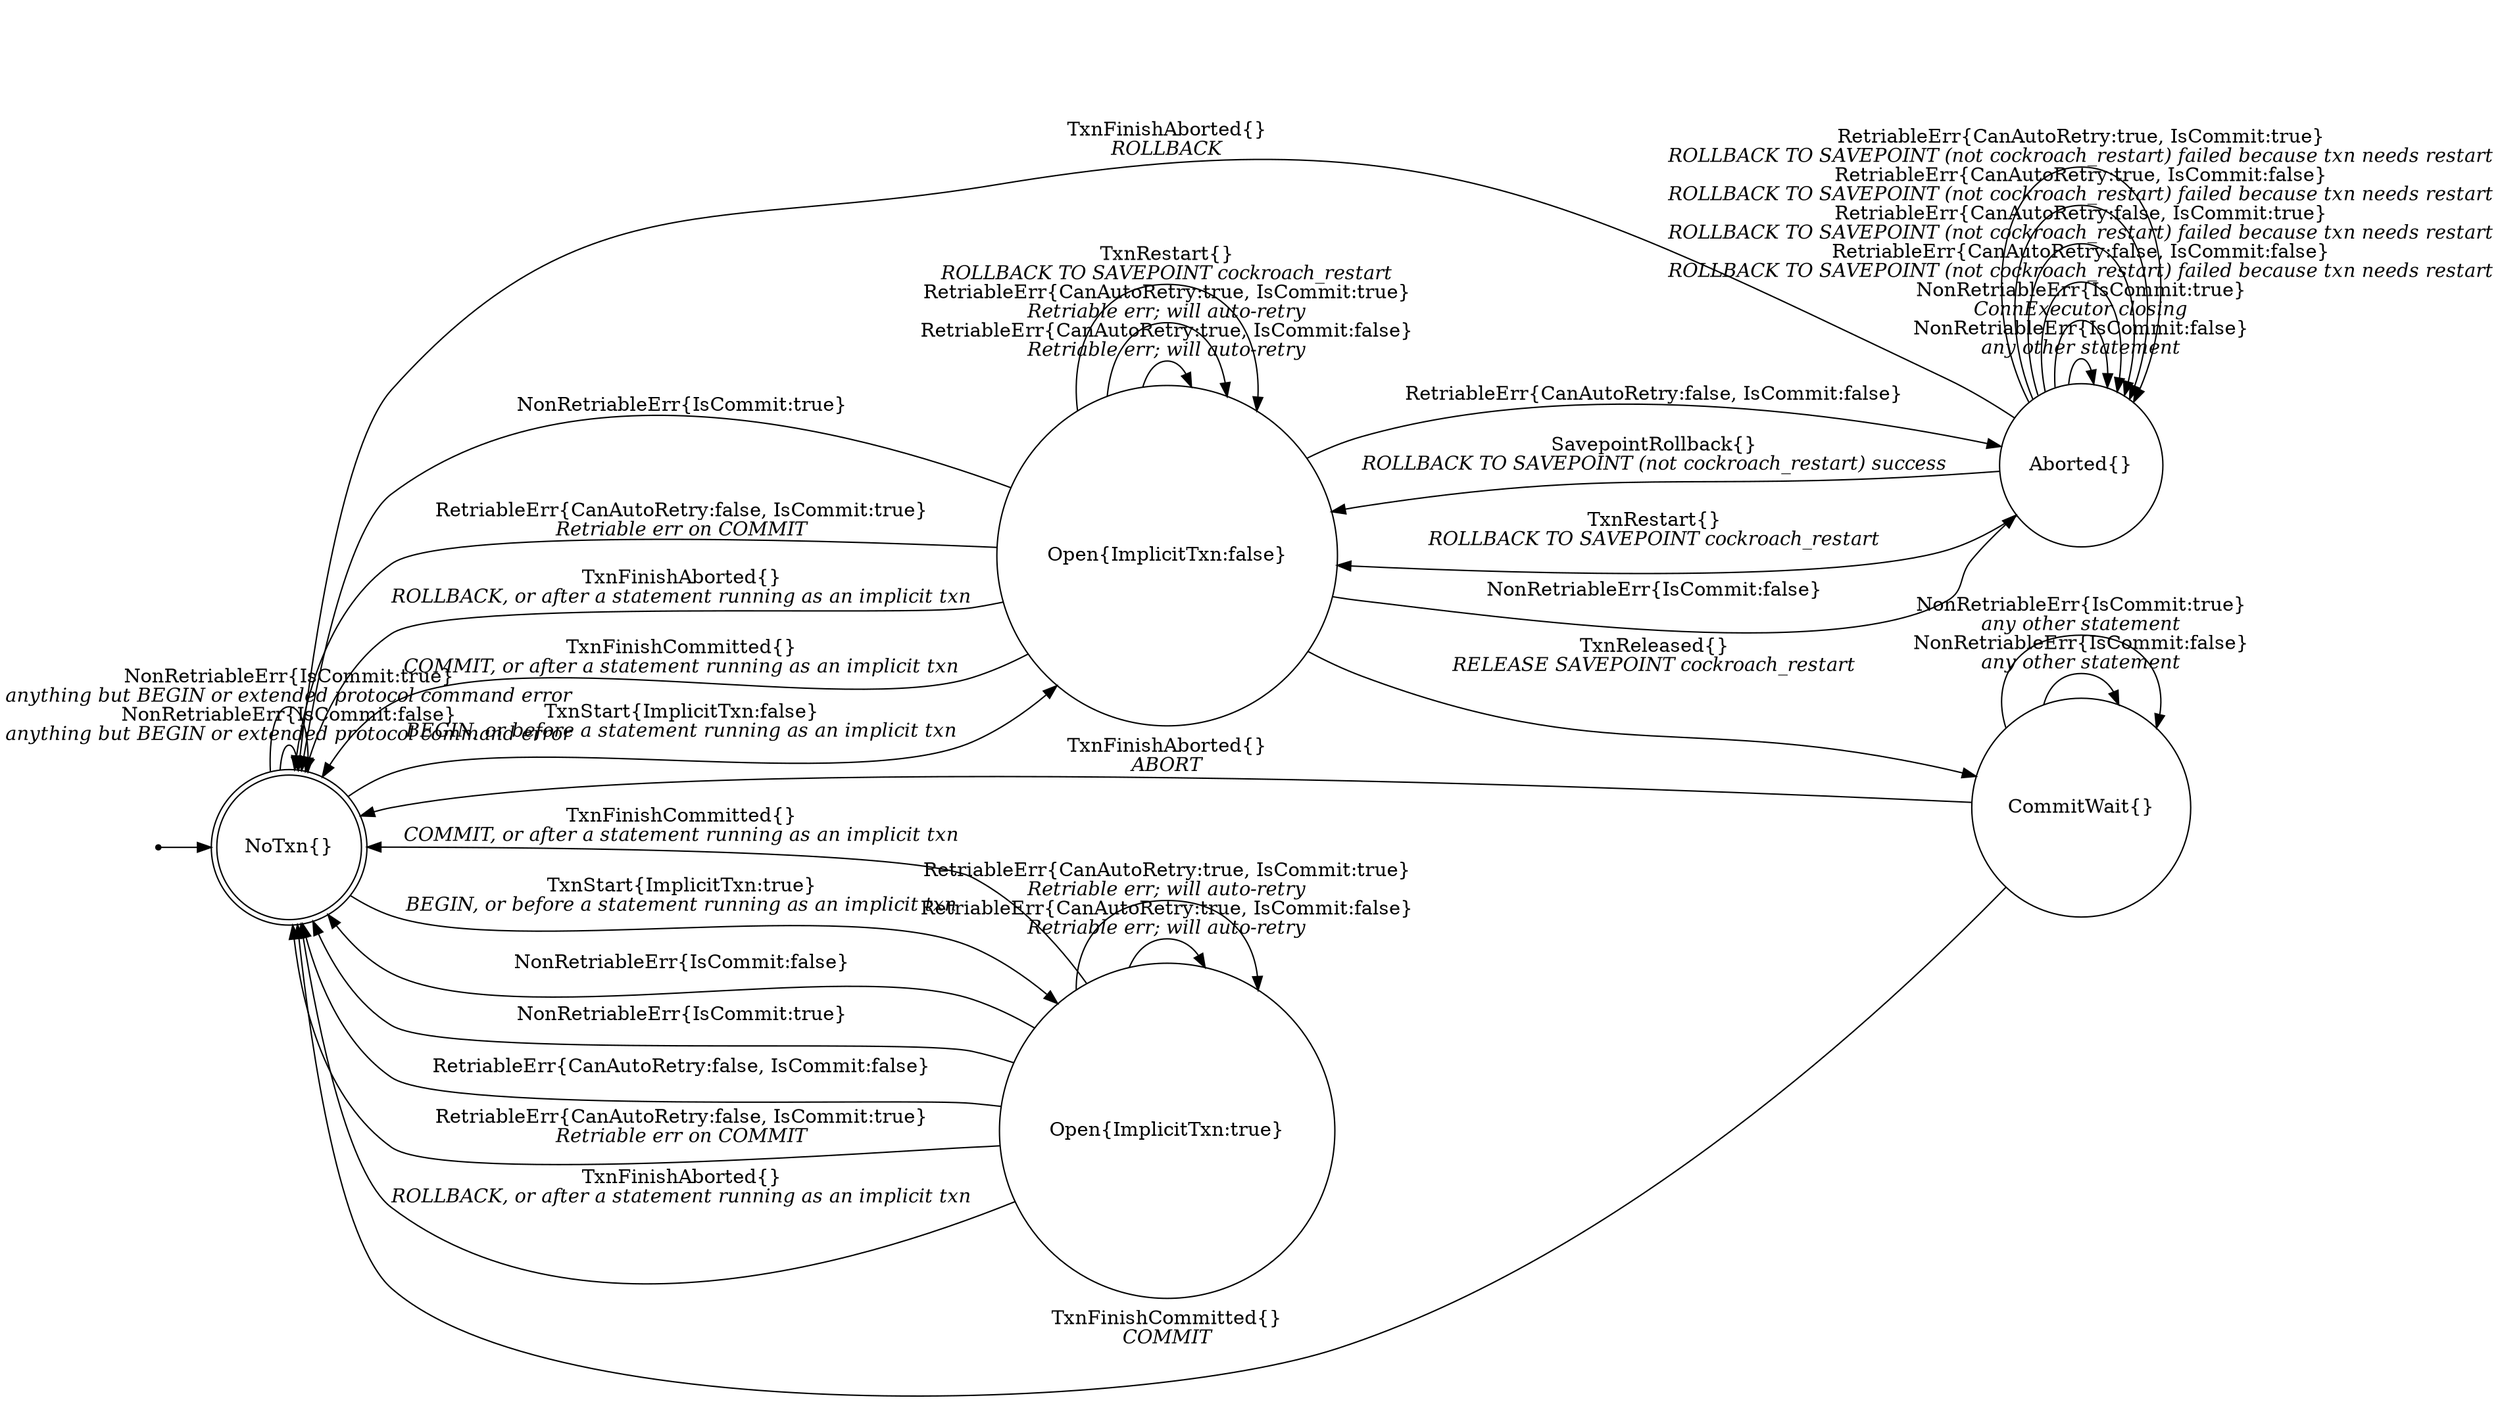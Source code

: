 // Code generated by "../util/fsm/gen/reports.sh TxnStateTransitions stateNoTxn"; DO NOT EDIT.
// To generate a .png file, run:
// brew install cairo pango
// brew install graphviz --with-pango
// dot -Tpng txnstatetransitions_diagram.gv -o txnstatetransitions_diagram.png".

// The Pango/Cairo renderer is needed for rendering our HTML labels.
digraph finite_state_machine {
	rankdir=LR;

	node [shape = doublecircle]; "NoTxn{}";
	node [shape = point ]; qi
	qi -> "NoTxn{}";

	node [shape = circle];
	"Aborted{}" -> "Aborted{}" [label = <NonRetriableErr{IsCommit:false}<BR/><I>any other statement</I>>]
	"Aborted{}" -> "Aborted{}" [label = <NonRetriableErr{IsCommit:true}<BR/><I>ConnExecutor closing</I>>]
	"Aborted{}" -> "Aborted{}" [label = <RetriableErr{CanAutoRetry:false, IsCommit:false}<BR/><I>ROLLBACK TO SAVEPOINT (not cockroach_restart) failed because txn needs restart</I>>]
	"Aborted{}" -> "Aborted{}" [label = <RetriableErr{CanAutoRetry:false, IsCommit:true}<BR/><I>ROLLBACK TO SAVEPOINT (not cockroach_restart) failed because txn needs restart</I>>]
	"Aborted{}" -> "Aborted{}" [label = <RetriableErr{CanAutoRetry:true, IsCommit:false}<BR/><I>ROLLBACK TO SAVEPOINT (not cockroach_restart) failed because txn needs restart</I>>]
	"Aborted{}" -> "Aborted{}" [label = <RetriableErr{CanAutoRetry:true, IsCommit:true}<BR/><I>ROLLBACK TO SAVEPOINT (not cockroach_restart) failed because txn needs restart</I>>]
	"Aborted{}" -> "Open{ImplicitTxn:false}" [label = <SavepointRollback{}<BR/><I>ROLLBACK TO SAVEPOINT (not cockroach_restart) success</I>>]
	"Aborted{}" -> "NoTxn{}" [label = <TxnFinishAborted{}<BR/><I>ROLLBACK</I>>]
	"Aborted{}" -> "Open{ImplicitTxn:false}" [label = <TxnRestart{}<BR/><I>ROLLBACK TO SAVEPOINT cockroach_restart</I>>]
	"CommitWait{}" -> "CommitWait{}" [label = <NonRetriableErr{IsCommit:false}<BR/><I>any other statement</I>>]
	"CommitWait{}" -> "CommitWait{}" [label = <NonRetriableErr{IsCommit:true}<BR/><I>any other statement</I>>]
	"CommitWait{}" -> "NoTxn{}" [label = <TxnFinishAborted{}<BR/><I>ABORT</I>>]
	"CommitWait{}" -> "NoTxn{}" [label = <TxnFinishCommitted{}<BR/><I>COMMIT</I>>]
	"NoTxn{}" -> "NoTxn{}" [label = <NonRetriableErr{IsCommit:false}<BR/><I>anything but BEGIN or extended protocol command error</I>>]
	"NoTxn{}" -> "NoTxn{}" [label = <NonRetriableErr{IsCommit:true}<BR/><I>anything but BEGIN or extended protocol command error</I>>]
	"NoTxn{}" -> "Open{ImplicitTxn:false}" [label = <TxnStart{ImplicitTxn:false}<BR/><I>BEGIN, or before a statement running as an implicit txn</I>>]
	"NoTxn{}" -> "Open{ImplicitTxn:true}" [label = <TxnStart{ImplicitTxn:true}<BR/><I>BEGIN, or before a statement running as an implicit txn</I>>]
	"Open{ImplicitTxn:false}" -> "Aborted{}" [label = "NonRetriableErr{IsCommit:false}"]
	"Open{ImplicitTxn:false}" -> "NoTxn{}" [label = "NonRetriableErr{IsCommit:true}"]
	"Open{ImplicitTxn:false}" -> "Aborted{}" [label = "RetriableErr{CanAutoRetry:false, IsCommit:false}"]
	"Open{ImplicitTxn:false}" -> "NoTxn{}" [label = <RetriableErr{CanAutoRetry:false, IsCommit:true}<BR/><I>Retriable err on COMMIT</I>>]
	"Open{ImplicitTxn:false}" -> "Open{ImplicitTxn:false}" [label = <RetriableErr{CanAutoRetry:true, IsCommit:false}<BR/><I>Retriable err; will auto-retry</I>>]
	"Open{ImplicitTxn:false}" -> "Open{ImplicitTxn:false}" [label = <RetriableErr{CanAutoRetry:true, IsCommit:true}<BR/><I>Retriable err; will auto-retry</I>>]
	"Open{ImplicitTxn:false}" -> "NoTxn{}" [label = <TxnFinishAborted{}<BR/><I>ROLLBACK, or after a statement running as an implicit txn</I>>]
	"Open{ImplicitTxn:false}" -> "NoTxn{}" [label = <TxnFinishCommitted{}<BR/><I>COMMIT, or after a statement running as an implicit txn</I>>]
	"Open{ImplicitTxn:false}" -> "CommitWait{}" [label = <TxnReleased{}<BR/><I>RELEASE SAVEPOINT cockroach_restart</I>>]
	"Open{ImplicitTxn:false}" -> "Open{ImplicitTxn:false}" [label = <TxnRestart{}<BR/><I>ROLLBACK TO SAVEPOINT cockroach_restart</I>>]
	"Open{ImplicitTxn:true}" -> "NoTxn{}" [label = "NonRetriableErr{IsCommit:false}"]
	"Open{ImplicitTxn:true}" -> "NoTxn{}" [label = "NonRetriableErr{IsCommit:true}"]
	"Open{ImplicitTxn:true}" -> "NoTxn{}" [label = "RetriableErr{CanAutoRetry:false, IsCommit:false}"]
	"Open{ImplicitTxn:true}" -> "NoTxn{}" [label = <RetriableErr{CanAutoRetry:false, IsCommit:true}<BR/><I>Retriable err on COMMIT</I>>]
	"Open{ImplicitTxn:true}" -> "Open{ImplicitTxn:true}" [label = <RetriableErr{CanAutoRetry:true, IsCommit:false}<BR/><I>Retriable err; will auto-retry</I>>]
	"Open{ImplicitTxn:true}" -> "Open{ImplicitTxn:true}" [label = <RetriableErr{CanAutoRetry:true, IsCommit:true}<BR/><I>Retriable err; will auto-retry</I>>]
	"Open{ImplicitTxn:true}" -> "NoTxn{}" [label = <TxnFinishAborted{}<BR/><I>ROLLBACK, or after a statement running as an implicit txn</I>>]
	"Open{ImplicitTxn:true}" -> "NoTxn{}" [label = <TxnFinishCommitted{}<BR/><I>COMMIT, or after a statement running as an implicit txn</I>>]
}
